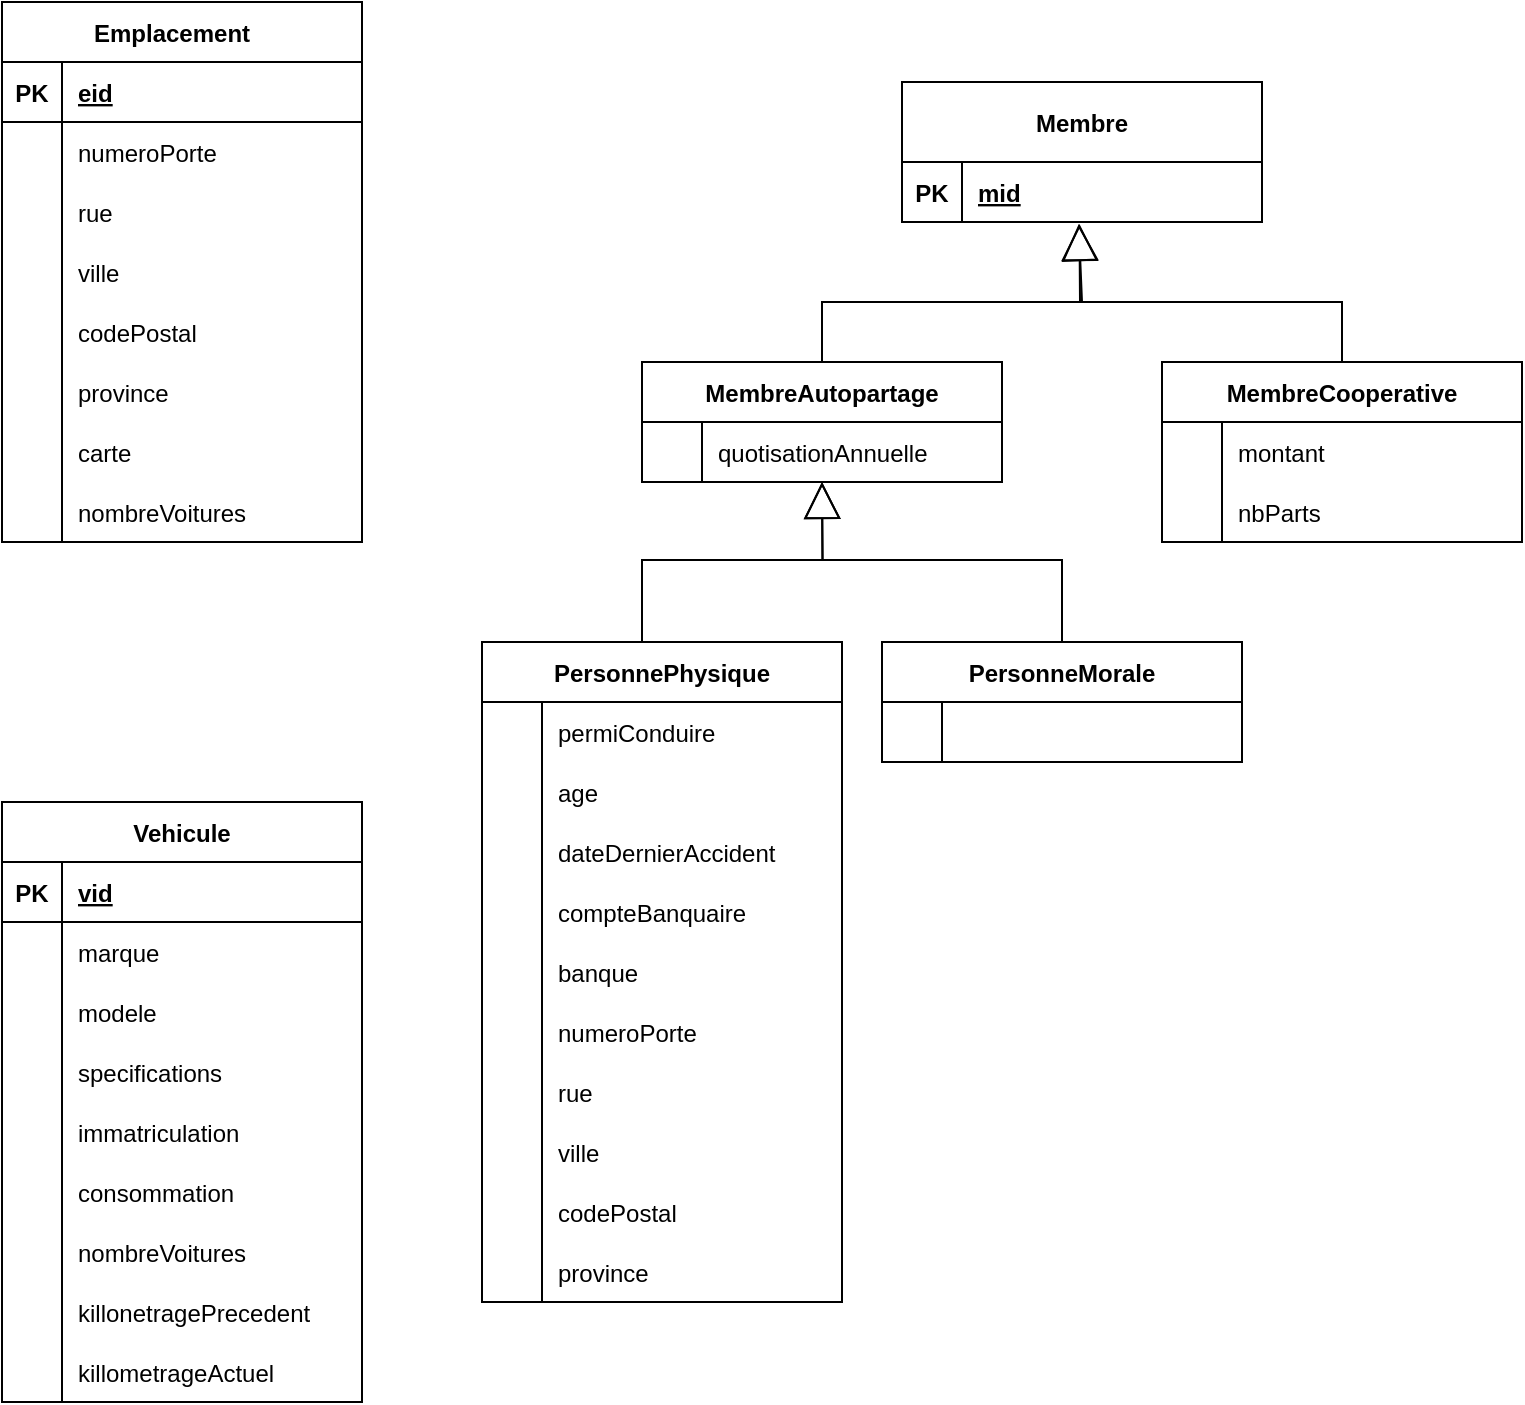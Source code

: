 <mxfile version="20.8.13" type="github">
  <diagram id="R2lEEEUBdFMjLlhIrx00" name="Page-1">
    <mxGraphModel dx="286" dy="482" grid="1" gridSize="10" guides="1" tooltips="1" connect="1" arrows="1" fold="1" page="1" pageScale="1" pageWidth="850" pageHeight="1100" math="0" shadow="0" extFonts="Permanent Marker^https://fonts.googleapis.com/css?family=Permanent+Marker">
      <root>
        <mxCell id="0" />
        <mxCell id="1" parent="0" />
        <mxCell id="XuZyYmbxs9Y1adyLjpiC-1" value="Emplacement   " style="shape=table;startSize=30;container=1;collapsible=1;childLayout=tableLayout;fixedRows=1;rowLines=0;fontStyle=1;align=center;resizeLast=1;" parent="1" vertex="1">
          <mxGeometry x="40" y="40" width="180" height="270" as="geometry" />
        </mxCell>
        <mxCell id="XuZyYmbxs9Y1adyLjpiC-2" value="" style="shape=tableRow;horizontal=0;startSize=0;swimlaneHead=0;swimlaneBody=0;fillColor=none;collapsible=0;dropTarget=0;points=[[0,0.5],[1,0.5]];portConstraint=eastwest;top=0;left=0;right=0;bottom=1;" parent="XuZyYmbxs9Y1adyLjpiC-1" vertex="1">
          <mxGeometry y="30" width="180" height="30" as="geometry" />
        </mxCell>
        <mxCell id="XuZyYmbxs9Y1adyLjpiC-3" value="PK" style="shape=partialRectangle;connectable=0;fillColor=none;top=0;left=0;bottom=0;right=0;fontStyle=1;overflow=hidden;" parent="XuZyYmbxs9Y1adyLjpiC-2" vertex="1">
          <mxGeometry width="30" height="30" as="geometry">
            <mxRectangle width="30" height="30" as="alternateBounds" />
          </mxGeometry>
        </mxCell>
        <mxCell id="XuZyYmbxs9Y1adyLjpiC-4" value="eid" style="shape=partialRectangle;connectable=0;fillColor=none;top=0;left=0;bottom=0;right=0;align=left;spacingLeft=6;fontStyle=5;overflow=hidden;" parent="XuZyYmbxs9Y1adyLjpiC-2" vertex="1">
          <mxGeometry x="30" width="150" height="30" as="geometry">
            <mxRectangle width="150" height="30" as="alternateBounds" />
          </mxGeometry>
        </mxCell>
        <mxCell id="XuZyYmbxs9Y1adyLjpiC-5" value="" style="shape=tableRow;horizontal=0;startSize=0;swimlaneHead=0;swimlaneBody=0;fillColor=none;collapsible=0;dropTarget=0;points=[[0,0.5],[1,0.5]];portConstraint=eastwest;top=0;left=0;right=0;bottom=0;" parent="XuZyYmbxs9Y1adyLjpiC-1" vertex="1">
          <mxGeometry y="60" width="180" height="30" as="geometry" />
        </mxCell>
        <mxCell id="XuZyYmbxs9Y1adyLjpiC-6" value="" style="shape=partialRectangle;connectable=0;fillColor=none;top=0;left=0;bottom=0;right=0;editable=1;overflow=hidden;" parent="XuZyYmbxs9Y1adyLjpiC-5" vertex="1">
          <mxGeometry width="30" height="30" as="geometry">
            <mxRectangle width="30" height="30" as="alternateBounds" />
          </mxGeometry>
        </mxCell>
        <mxCell id="XuZyYmbxs9Y1adyLjpiC-7" value="numeroPorte             " style="shape=partialRectangle;connectable=0;fillColor=none;top=0;left=0;bottom=0;right=0;align=left;spacingLeft=6;overflow=hidden;" parent="XuZyYmbxs9Y1adyLjpiC-5" vertex="1">
          <mxGeometry x="30" width="150" height="30" as="geometry">
            <mxRectangle width="150" height="30" as="alternateBounds" />
          </mxGeometry>
        </mxCell>
        <mxCell id="XuZyYmbxs9Y1adyLjpiC-8" value="" style="shape=tableRow;horizontal=0;startSize=0;swimlaneHead=0;swimlaneBody=0;fillColor=none;collapsible=0;dropTarget=0;points=[[0,0.5],[1,0.5]];portConstraint=eastwest;top=0;left=0;right=0;bottom=0;" parent="XuZyYmbxs9Y1adyLjpiC-1" vertex="1">
          <mxGeometry y="90" width="180" height="30" as="geometry" />
        </mxCell>
        <mxCell id="XuZyYmbxs9Y1adyLjpiC-9" value="" style="shape=partialRectangle;connectable=0;fillColor=none;top=0;left=0;bottom=0;right=0;editable=1;overflow=hidden;" parent="XuZyYmbxs9Y1adyLjpiC-8" vertex="1">
          <mxGeometry width="30" height="30" as="geometry">
            <mxRectangle width="30" height="30" as="alternateBounds" />
          </mxGeometry>
        </mxCell>
        <mxCell id="XuZyYmbxs9Y1adyLjpiC-10" value="rue" style="shape=partialRectangle;connectable=0;fillColor=none;top=0;left=0;bottom=0;right=0;align=left;spacingLeft=6;overflow=hidden;" parent="XuZyYmbxs9Y1adyLjpiC-8" vertex="1">
          <mxGeometry x="30" width="150" height="30" as="geometry">
            <mxRectangle width="150" height="30" as="alternateBounds" />
          </mxGeometry>
        </mxCell>
        <mxCell id="q5-dBohdEN14qNQ1fxw7-1" value="" style="shape=tableRow;horizontal=0;startSize=0;swimlaneHead=0;swimlaneBody=0;fillColor=none;collapsible=0;dropTarget=0;points=[[0,0.5],[1,0.5]];portConstraint=eastwest;top=0;left=0;right=0;bottom=0;" parent="XuZyYmbxs9Y1adyLjpiC-1" vertex="1">
          <mxGeometry y="120" width="180" height="30" as="geometry" />
        </mxCell>
        <mxCell id="q5-dBohdEN14qNQ1fxw7-2" value="" style="shape=partialRectangle;connectable=0;fillColor=none;top=0;left=0;bottom=0;right=0;editable=1;overflow=hidden;" parent="q5-dBohdEN14qNQ1fxw7-1" vertex="1">
          <mxGeometry width="30" height="30" as="geometry">
            <mxRectangle width="30" height="30" as="alternateBounds" />
          </mxGeometry>
        </mxCell>
        <mxCell id="q5-dBohdEN14qNQ1fxw7-3" value="ville" style="shape=partialRectangle;connectable=0;fillColor=none;top=0;left=0;bottom=0;right=0;align=left;spacingLeft=6;overflow=hidden;" parent="q5-dBohdEN14qNQ1fxw7-1" vertex="1">
          <mxGeometry x="30" width="150" height="30" as="geometry">
            <mxRectangle width="150" height="30" as="alternateBounds" />
          </mxGeometry>
        </mxCell>
        <mxCell id="XuZyYmbxs9Y1adyLjpiC-11" value="" style="shape=tableRow;horizontal=0;startSize=0;swimlaneHead=0;swimlaneBody=0;fillColor=none;collapsible=0;dropTarget=0;points=[[0,0.5],[1,0.5]];portConstraint=eastwest;top=0;left=0;right=0;bottom=0;" parent="XuZyYmbxs9Y1adyLjpiC-1" vertex="1">
          <mxGeometry y="150" width="180" height="30" as="geometry" />
        </mxCell>
        <mxCell id="XuZyYmbxs9Y1adyLjpiC-12" value="" style="shape=partialRectangle;connectable=0;fillColor=none;top=0;left=0;bottom=0;right=0;editable=1;overflow=hidden;" parent="XuZyYmbxs9Y1adyLjpiC-11" vertex="1">
          <mxGeometry width="30" height="30" as="geometry">
            <mxRectangle width="30" height="30" as="alternateBounds" />
          </mxGeometry>
        </mxCell>
        <mxCell id="XuZyYmbxs9Y1adyLjpiC-13" value="codePostal" style="shape=partialRectangle;connectable=0;fillColor=none;top=0;left=0;bottom=0;right=0;align=left;spacingLeft=6;overflow=hidden;" parent="XuZyYmbxs9Y1adyLjpiC-11" vertex="1">
          <mxGeometry x="30" width="150" height="30" as="geometry">
            <mxRectangle width="150" height="30" as="alternateBounds" />
          </mxGeometry>
        </mxCell>
        <mxCell id="q5-dBohdEN14qNQ1fxw7-4" value="" style="shape=tableRow;horizontal=0;startSize=0;swimlaneHead=0;swimlaneBody=0;fillColor=none;collapsible=0;dropTarget=0;points=[[0,0.5],[1,0.5]];portConstraint=eastwest;top=0;left=0;right=0;bottom=0;" parent="XuZyYmbxs9Y1adyLjpiC-1" vertex="1">
          <mxGeometry y="180" width="180" height="30" as="geometry" />
        </mxCell>
        <mxCell id="q5-dBohdEN14qNQ1fxw7-5" value="" style="shape=partialRectangle;connectable=0;fillColor=none;top=0;left=0;bottom=0;right=0;editable=1;overflow=hidden;" parent="q5-dBohdEN14qNQ1fxw7-4" vertex="1">
          <mxGeometry width="30" height="30" as="geometry">
            <mxRectangle width="30" height="30" as="alternateBounds" />
          </mxGeometry>
        </mxCell>
        <mxCell id="q5-dBohdEN14qNQ1fxw7-6" value="province" style="shape=partialRectangle;connectable=0;fillColor=none;top=0;left=0;bottom=0;right=0;align=left;spacingLeft=6;overflow=hidden;" parent="q5-dBohdEN14qNQ1fxw7-4" vertex="1">
          <mxGeometry x="30" width="150" height="30" as="geometry">
            <mxRectangle width="150" height="30" as="alternateBounds" />
          </mxGeometry>
        </mxCell>
        <mxCell id="q5-dBohdEN14qNQ1fxw7-7" value="" style="shape=tableRow;horizontal=0;startSize=0;swimlaneHead=0;swimlaneBody=0;fillColor=none;collapsible=0;dropTarget=0;points=[[0,0.5],[1,0.5]];portConstraint=eastwest;top=0;left=0;right=0;bottom=0;" parent="XuZyYmbxs9Y1adyLjpiC-1" vertex="1">
          <mxGeometry y="210" width="180" height="30" as="geometry" />
        </mxCell>
        <mxCell id="q5-dBohdEN14qNQ1fxw7-8" value="" style="shape=partialRectangle;connectable=0;fillColor=none;top=0;left=0;bottom=0;right=0;editable=1;overflow=hidden;" parent="q5-dBohdEN14qNQ1fxw7-7" vertex="1">
          <mxGeometry width="30" height="30" as="geometry">
            <mxRectangle width="30" height="30" as="alternateBounds" />
          </mxGeometry>
        </mxCell>
        <mxCell id="q5-dBohdEN14qNQ1fxw7-9" value="carte" style="shape=partialRectangle;connectable=0;fillColor=none;top=0;left=0;bottom=0;right=0;align=left;spacingLeft=6;overflow=hidden;" parent="q5-dBohdEN14qNQ1fxw7-7" vertex="1">
          <mxGeometry x="30" width="150" height="30" as="geometry">
            <mxRectangle width="150" height="30" as="alternateBounds" />
          </mxGeometry>
        </mxCell>
        <mxCell id="q5-dBohdEN14qNQ1fxw7-10" value="" style="shape=tableRow;horizontal=0;startSize=0;swimlaneHead=0;swimlaneBody=0;fillColor=none;collapsible=0;dropTarget=0;points=[[0,0.5],[1,0.5]];portConstraint=eastwest;top=0;left=0;right=0;bottom=0;" parent="XuZyYmbxs9Y1adyLjpiC-1" vertex="1">
          <mxGeometry y="240" width="180" height="30" as="geometry" />
        </mxCell>
        <mxCell id="q5-dBohdEN14qNQ1fxw7-11" value="" style="shape=partialRectangle;connectable=0;fillColor=none;top=0;left=0;bottom=0;right=0;editable=1;overflow=hidden;" parent="q5-dBohdEN14qNQ1fxw7-10" vertex="1">
          <mxGeometry width="30" height="30" as="geometry">
            <mxRectangle width="30" height="30" as="alternateBounds" />
          </mxGeometry>
        </mxCell>
        <mxCell id="q5-dBohdEN14qNQ1fxw7-12" value="nombreVoitures" style="shape=partialRectangle;connectable=0;fillColor=none;top=0;left=0;bottom=0;right=0;align=left;spacingLeft=6;overflow=hidden;" parent="q5-dBohdEN14qNQ1fxw7-10" vertex="1">
          <mxGeometry x="30" width="150" height="30" as="geometry">
            <mxRectangle width="150" height="30" as="alternateBounds" />
          </mxGeometry>
        </mxCell>
        <mxCell id="q5-dBohdEN14qNQ1fxw7-13" value="Vehicule" style="shape=table;startSize=30;container=1;collapsible=1;childLayout=tableLayout;fixedRows=1;rowLines=0;fontStyle=1;align=center;resizeLast=1;" parent="1" vertex="1">
          <mxGeometry x="40" y="440" width="180" height="300" as="geometry" />
        </mxCell>
        <mxCell id="q5-dBohdEN14qNQ1fxw7-14" value="" style="shape=tableRow;horizontal=0;startSize=0;swimlaneHead=0;swimlaneBody=0;fillColor=none;collapsible=0;dropTarget=0;points=[[0,0.5],[1,0.5]];portConstraint=eastwest;top=0;left=0;right=0;bottom=1;" parent="q5-dBohdEN14qNQ1fxw7-13" vertex="1">
          <mxGeometry y="30" width="180" height="30" as="geometry" />
        </mxCell>
        <mxCell id="q5-dBohdEN14qNQ1fxw7-15" value="PK" style="shape=partialRectangle;connectable=0;fillColor=none;top=0;left=0;bottom=0;right=0;fontStyle=1;overflow=hidden;" parent="q5-dBohdEN14qNQ1fxw7-14" vertex="1">
          <mxGeometry width="30" height="30" as="geometry">
            <mxRectangle width="30" height="30" as="alternateBounds" />
          </mxGeometry>
        </mxCell>
        <mxCell id="q5-dBohdEN14qNQ1fxw7-16" value="vid" style="shape=partialRectangle;connectable=0;fillColor=none;top=0;left=0;bottom=0;right=0;align=left;spacingLeft=6;fontStyle=5;overflow=hidden;" parent="q5-dBohdEN14qNQ1fxw7-14" vertex="1">
          <mxGeometry x="30" width="150" height="30" as="geometry">
            <mxRectangle width="150" height="30" as="alternateBounds" />
          </mxGeometry>
        </mxCell>
        <mxCell id="q5-dBohdEN14qNQ1fxw7-17" value="" style="shape=tableRow;horizontal=0;startSize=0;swimlaneHead=0;swimlaneBody=0;fillColor=none;collapsible=0;dropTarget=0;points=[[0,0.5],[1,0.5]];portConstraint=eastwest;top=0;left=0;right=0;bottom=0;" parent="q5-dBohdEN14qNQ1fxw7-13" vertex="1">
          <mxGeometry y="60" width="180" height="30" as="geometry" />
        </mxCell>
        <mxCell id="q5-dBohdEN14qNQ1fxw7-18" value="" style="shape=partialRectangle;connectable=0;fillColor=none;top=0;left=0;bottom=0;right=0;editable=1;overflow=hidden;" parent="q5-dBohdEN14qNQ1fxw7-17" vertex="1">
          <mxGeometry width="30" height="30" as="geometry">
            <mxRectangle width="30" height="30" as="alternateBounds" />
          </mxGeometry>
        </mxCell>
        <mxCell id="q5-dBohdEN14qNQ1fxw7-19" value="marque" style="shape=partialRectangle;connectable=0;fillColor=none;top=0;left=0;bottom=0;right=0;align=left;spacingLeft=6;overflow=hidden;" parent="q5-dBohdEN14qNQ1fxw7-17" vertex="1">
          <mxGeometry x="30" width="150" height="30" as="geometry">
            <mxRectangle width="150" height="30" as="alternateBounds" />
          </mxGeometry>
        </mxCell>
        <mxCell id="q5-dBohdEN14qNQ1fxw7-20" value="" style="shape=tableRow;horizontal=0;startSize=0;swimlaneHead=0;swimlaneBody=0;fillColor=none;collapsible=0;dropTarget=0;points=[[0,0.5],[1,0.5]];portConstraint=eastwest;top=0;left=0;right=0;bottom=0;" parent="q5-dBohdEN14qNQ1fxw7-13" vertex="1">
          <mxGeometry y="90" width="180" height="30" as="geometry" />
        </mxCell>
        <mxCell id="q5-dBohdEN14qNQ1fxw7-21" value="" style="shape=partialRectangle;connectable=0;fillColor=none;top=0;left=0;bottom=0;right=0;editable=1;overflow=hidden;" parent="q5-dBohdEN14qNQ1fxw7-20" vertex="1">
          <mxGeometry width="30" height="30" as="geometry">
            <mxRectangle width="30" height="30" as="alternateBounds" />
          </mxGeometry>
        </mxCell>
        <mxCell id="q5-dBohdEN14qNQ1fxw7-22" value="modele" style="shape=partialRectangle;connectable=0;fillColor=none;top=0;left=0;bottom=0;right=0;align=left;spacingLeft=6;overflow=hidden;" parent="q5-dBohdEN14qNQ1fxw7-20" vertex="1">
          <mxGeometry x="30" width="150" height="30" as="geometry">
            <mxRectangle width="150" height="30" as="alternateBounds" />
          </mxGeometry>
        </mxCell>
        <mxCell id="q5-dBohdEN14qNQ1fxw7-23" value="" style="shape=tableRow;horizontal=0;startSize=0;swimlaneHead=0;swimlaneBody=0;fillColor=none;collapsible=0;dropTarget=0;points=[[0,0.5],[1,0.5]];portConstraint=eastwest;top=0;left=0;right=0;bottom=0;" parent="q5-dBohdEN14qNQ1fxw7-13" vertex="1">
          <mxGeometry y="120" width="180" height="30" as="geometry" />
        </mxCell>
        <mxCell id="q5-dBohdEN14qNQ1fxw7-24" value="" style="shape=partialRectangle;connectable=0;fillColor=none;top=0;left=0;bottom=0;right=0;editable=1;overflow=hidden;" parent="q5-dBohdEN14qNQ1fxw7-23" vertex="1">
          <mxGeometry width="30" height="30" as="geometry">
            <mxRectangle width="30" height="30" as="alternateBounds" />
          </mxGeometry>
        </mxCell>
        <mxCell id="q5-dBohdEN14qNQ1fxw7-25" value="specifications" style="shape=partialRectangle;connectable=0;fillColor=none;top=0;left=0;bottom=0;right=0;align=left;spacingLeft=6;overflow=hidden;" parent="q5-dBohdEN14qNQ1fxw7-23" vertex="1">
          <mxGeometry x="30" width="150" height="30" as="geometry">
            <mxRectangle width="150" height="30" as="alternateBounds" />
          </mxGeometry>
        </mxCell>
        <mxCell id="q5-dBohdEN14qNQ1fxw7-29" value="" style="shape=tableRow;horizontal=0;startSize=0;swimlaneHead=0;swimlaneBody=0;fillColor=none;collapsible=0;dropTarget=0;points=[[0,0.5],[1,0.5]];portConstraint=eastwest;top=0;left=0;right=0;bottom=0;" parent="q5-dBohdEN14qNQ1fxw7-13" vertex="1">
          <mxGeometry y="150" width="180" height="30" as="geometry" />
        </mxCell>
        <mxCell id="q5-dBohdEN14qNQ1fxw7-30" value="" style="shape=partialRectangle;connectable=0;fillColor=none;top=0;left=0;bottom=0;right=0;editable=1;overflow=hidden;" parent="q5-dBohdEN14qNQ1fxw7-29" vertex="1">
          <mxGeometry width="30" height="30" as="geometry">
            <mxRectangle width="30" height="30" as="alternateBounds" />
          </mxGeometry>
        </mxCell>
        <mxCell id="q5-dBohdEN14qNQ1fxw7-31" value="immatriculation" style="shape=partialRectangle;connectable=0;fillColor=none;top=0;left=0;bottom=0;right=0;align=left;spacingLeft=6;overflow=hidden;" parent="q5-dBohdEN14qNQ1fxw7-29" vertex="1">
          <mxGeometry x="30" width="150" height="30" as="geometry">
            <mxRectangle width="150" height="30" as="alternateBounds" />
          </mxGeometry>
        </mxCell>
        <mxCell id="q5-dBohdEN14qNQ1fxw7-32" value="" style="shape=tableRow;horizontal=0;startSize=0;swimlaneHead=0;swimlaneBody=0;fillColor=none;collapsible=0;dropTarget=0;points=[[0,0.5],[1,0.5]];portConstraint=eastwest;top=0;left=0;right=0;bottom=0;" parent="q5-dBohdEN14qNQ1fxw7-13" vertex="1">
          <mxGeometry y="180" width="180" height="30" as="geometry" />
        </mxCell>
        <mxCell id="q5-dBohdEN14qNQ1fxw7-33" value="" style="shape=partialRectangle;connectable=0;fillColor=none;top=0;left=0;bottom=0;right=0;editable=1;overflow=hidden;" parent="q5-dBohdEN14qNQ1fxw7-32" vertex="1">
          <mxGeometry width="30" height="30" as="geometry">
            <mxRectangle width="30" height="30" as="alternateBounds" />
          </mxGeometry>
        </mxCell>
        <mxCell id="q5-dBohdEN14qNQ1fxw7-34" value="consommation" style="shape=partialRectangle;connectable=0;fillColor=none;top=0;left=0;bottom=0;right=0;align=left;spacingLeft=6;overflow=hidden;" parent="q5-dBohdEN14qNQ1fxw7-32" vertex="1">
          <mxGeometry x="30" width="150" height="30" as="geometry">
            <mxRectangle width="150" height="30" as="alternateBounds" />
          </mxGeometry>
        </mxCell>
        <mxCell id="q5-dBohdEN14qNQ1fxw7-35" value="" style="shape=tableRow;horizontal=0;startSize=0;swimlaneHead=0;swimlaneBody=0;fillColor=none;collapsible=0;dropTarget=0;points=[[0,0.5],[1,0.5]];portConstraint=eastwest;top=0;left=0;right=0;bottom=0;" parent="q5-dBohdEN14qNQ1fxw7-13" vertex="1">
          <mxGeometry y="210" width="180" height="30" as="geometry" />
        </mxCell>
        <mxCell id="q5-dBohdEN14qNQ1fxw7-36" value="" style="shape=partialRectangle;connectable=0;fillColor=none;top=0;left=0;bottom=0;right=0;editable=1;overflow=hidden;" parent="q5-dBohdEN14qNQ1fxw7-35" vertex="1">
          <mxGeometry width="30" height="30" as="geometry">
            <mxRectangle width="30" height="30" as="alternateBounds" />
          </mxGeometry>
        </mxCell>
        <mxCell id="q5-dBohdEN14qNQ1fxw7-37" value="nombreVoitures" style="shape=partialRectangle;connectable=0;fillColor=none;top=0;left=0;bottom=0;right=0;align=left;spacingLeft=6;overflow=hidden;" parent="q5-dBohdEN14qNQ1fxw7-35" vertex="1">
          <mxGeometry x="30" width="150" height="30" as="geometry">
            <mxRectangle width="150" height="30" as="alternateBounds" />
          </mxGeometry>
        </mxCell>
        <mxCell id="q5-dBohdEN14qNQ1fxw7-38" value="" style="shape=tableRow;horizontal=0;startSize=0;swimlaneHead=0;swimlaneBody=0;fillColor=none;collapsible=0;dropTarget=0;points=[[0,0.5],[1,0.5]];portConstraint=eastwest;top=0;left=0;right=0;bottom=0;" parent="q5-dBohdEN14qNQ1fxw7-13" vertex="1">
          <mxGeometry y="240" width="180" height="30" as="geometry" />
        </mxCell>
        <mxCell id="q5-dBohdEN14qNQ1fxw7-39" value="" style="shape=partialRectangle;connectable=0;fillColor=none;top=0;left=0;bottom=0;right=0;editable=1;overflow=hidden;" parent="q5-dBohdEN14qNQ1fxw7-38" vertex="1">
          <mxGeometry width="30" height="30" as="geometry">
            <mxRectangle width="30" height="30" as="alternateBounds" />
          </mxGeometry>
        </mxCell>
        <mxCell id="q5-dBohdEN14qNQ1fxw7-40" value="killonetragePrecedent" style="shape=partialRectangle;connectable=0;fillColor=none;top=0;left=0;bottom=0;right=0;align=left;spacingLeft=6;overflow=hidden;" parent="q5-dBohdEN14qNQ1fxw7-38" vertex="1">
          <mxGeometry x="30" width="150" height="30" as="geometry">
            <mxRectangle width="150" height="30" as="alternateBounds" />
          </mxGeometry>
        </mxCell>
        <mxCell id="q5-dBohdEN14qNQ1fxw7-41" value="" style="shape=tableRow;horizontal=0;startSize=0;swimlaneHead=0;swimlaneBody=0;fillColor=none;collapsible=0;dropTarget=0;points=[[0,0.5],[1,0.5]];portConstraint=eastwest;top=0;left=0;right=0;bottom=0;" parent="q5-dBohdEN14qNQ1fxw7-13" vertex="1">
          <mxGeometry y="270" width="180" height="30" as="geometry" />
        </mxCell>
        <mxCell id="q5-dBohdEN14qNQ1fxw7-42" value="" style="shape=partialRectangle;connectable=0;fillColor=none;top=0;left=0;bottom=0;right=0;editable=1;overflow=hidden;" parent="q5-dBohdEN14qNQ1fxw7-41" vertex="1">
          <mxGeometry width="30" height="30" as="geometry">
            <mxRectangle width="30" height="30" as="alternateBounds" />
          </mxGeometry>
        </mxCell>
        <mxCell id="q5-dBohdEN14qNQ1fxw7-43" value="killometrageActuel" style="shape=partialRectangle;connectable=0;fillColor=none;top=0;left=0;bottom=0;right=0;align=left;spacingLeft=6;overflow=hidden;" parent="q5-dBohdEN14qNQ1fxw7-41" vertex="1">
          <mxGeometry x="30" width="150" height="30" as="geometry">
            <mxRectangle width="150" height="30" as="alternateBounds" />
          </mxGeometry>
        </mxCell>
        <mxCell id="q5-dBohdEN14qNQ1fxw7-44" value="Membre" style="shape=table;startSize=40;container=1;collapsible=1;childLayout=tableLayout;fixedRows=1;rowLines=0;fontStyle=1;align=center;resizeLast=1;" parent="1" vertex="1">
          <mxGeometry x="490" y="80" width="180" height="70" as="geometry" />
        </mxCell>
        <mxCell id="q5-dBohdEN14qNQ1fxw7-45" value="" style="shape=tableRow;horizontal=0;startSize=0;swimlaneHead=0;swimlaneBody=0;fillColor=none;collapsible=0;dropTarget=0;points=[[0,0.5],[1,0.5]];portConstraint=eastwest;top=0;left=0;right=0;bottom=1;" parent="q5-dBohdEN14qNQ1fxw7-44" vertex="1">
          <mxGeometry y="40" width="180" height="30" as="geometry" />
        </mxCell>
        <mxCell id="q5-dBohdEN14qNQ1fxw7-46" value="PK" style="shape=partialRectangle;connectable=0;fillColor=none;top=0;left=0;bottom=0;right=0;fontStyle=1;overflow=hidden;" parent="q5-dBohdEN14qNQ1fxw7-45" vertex="1">
          <mxGeometry width="30" height="30" as="geometry">
            <mxRectangle width="30" height="30" as="alternateBounds" />
          </mxGeometry>
        </mxCell>
        <mxCell id="q5-dBohdEN14qNQ1fxw7-47" value="mid" style="shape=partialRectangle;connectable=0;fillColor=none;top=0;left=0;bottom=0;right=0;align=left;spacingLeft=6;fontStyle=5;overflow=hidden;" parent="q5-dBohdEN14qNQ1fxw7-45" vertex="1">
          <mxGeometry x="30" width="150" height="30" as="geometry">
            <mxRectangle width="150" height="30" as="alternateBounds" />
          </mxGeometry>
        </mxCell>
        <mxCell id="q5-dBohdEN14qNQ1fxw7-69" value="PersonnePhysique" style="shape=table;startSize=30;container=1;collapsible=1;childLayout=tableLayout;fixedRows=1;rowLines=0;fontStyle=1;align=center;resizeLast=1;" parent="1" vertex="1">
          <mxGeometry x="280" y="360" width="180" height="330" as="geometry" />
        </mxCell>
        <mxCell id="q5-dBohdEN14qNQ1fxw7-73" value="" style="shape=tableRow;horizontal=0;startSize=0;swimlaneHead=0;swimlaneBody=0;fillColor=none;collapsible=0;dropTarget=0;points=[[0,0.5],[1,0.5]];portConstraint=eastwest;top=0;left=0;right=0;bottom=0;" parent="q5-dBohdEN14qNQ1fxw7-69" vertex="1">
          <mxGeometry y="30" width="180" height="30" as="geometry" />
        </mxCell>
        <mxCell id="q5-dBohdEN14qNQ1fxw7-74" value="" style="shape=partialRectangle;connectable=0;fillColor=none;top=0;left=0;bottom=0;right=0;editable=1;overflow=hidden;" parent="q5-dBohdEN14qNQ1fxw7-73" vertex="1">
          <mxGeometry width="30" height="30" as="geometry">
            <mxRectangle width="30" height="30" as="alternateBounds" />
          </mxGeometry>
        </mxCell>
        <mxCell id="q5-dBohdEN14qNQ1fxw7-75" value="permiConduire" style="shape=partialRectangle;connectable=0;fillColor=none;top=0;left=0;bottom=0;right=0;align=left;spacingLeft=6;overflow=hidden;" parent="q5-dBohdEN14qNQ1fxw7-73" vertex="1">
          <mxGeometry x="30" width="150" height="30" as="geometry">
            <mxRectangle width="150" height="30" as="alternateBounds" />
          </mxGeometry>
        </mxCell>
        <mxCell id="q5-dBohdEN14qNQ1fxw7-76" value="" style="shape=tableRow;horizontal=0;startSize=0;swimlaneHead=0;swimlaneBody=0;fillColor=none;collapsible=0;dropTarget=0;points=[[0,0.5],[1,0.5]];portConstraint=eastwest;top=0;left=0;right=0;bottom=0;" parent="q5-dBohdEN14qNQ1fxw7-69" vertex="1">
          <mxGeometry y="60" width="180" height="30" as="geometry" />
        </mxCell>
        <mxCell id="q5-dBohdEN14qNQ1fxw7-77" value="" style="shape=partialRectangle;connectable=0;fillColor=none;top=0;left=0;bottom=0;right=0;editable=1;overflow=hidden;" parent="q5-dBohdEN14qNQ1fxw7-76" vertex="1">
          <mxGeometry width="30" height="30" as="geometry">
            <mxRectangle width="30" height="30" as="alternateBounds" />
          </mxGeometry>
        </mxCell>
        <mxCell id="q5-dBohdEN14qNQ1fxw7-78" value="age" style="shape=partialRectangle;connectable=0;fillColor=none;top=0;left=0;bottom=0;right=0;align=left;spacingLeft=6;overflow=hidden;" parent="q5-dBohdEN14qNQ1fxw7-76" vertex="1">
          <mxGeometry x="30" width="150" height="30" as="geometry">
            <mxRectangle width="150" height="30" as="alternateBounds" />
          </mxGeometry>
        </mxCell>
        <mxCell id="q5-dBohdEN14qNQ1fxw7-79" value="" style="shape=tableRow;horizontal=0;startSize=0;swimlaneHead=0;swimlaneBody=0;fillColor=none;collapsible=0;dropTarget=0;points=[[0,0.5],[1,0.5]];portConstraint=eastwest;top=0;left=0;right=0;bottom=0;" parent="q5-dBohdEN14qNQ1fxw7-69" vertex="1">
          <mxGeometry y="90" width="180" height="30" as="geometry" />
        </mxCell>
        <mxCell id="q5-dBohdEN14qNQ1fxw7-80" value="" style="shape=partialRectangle;connectable=0;fillColor=none;top=0;left=0;bottom=0;right=0;editable=1;overflow=hidden;" parent="q5-dBohdEN14qNQ1fxw7-79" vertex="1">
          <mxGeometry width="30" height="30" as="geometry">
            <mxRectangle width="30" height="30" as="alternateBounds" />
          </mxGeometry>
        </mxCell>
        <mxCell id="q5-dBohdEN14qNQ1fxw7-81" value="dateDernierAccident" style="shape=partialRectangle;connectable=0;fillColor=none;top=0;left=0;bottom=0;right=0;align=left;spacingLeft=6;overflow=hidden;" parent="q5-dBohdEN14qNQ1fxw7-79" vertex="1">
          <mxGeometry x="30" width="150" height="30" as="geometry">
            <mxRectangle width="150" height="30" as="alternateBounds" />
          </mxGeometry>
        </mxCell>
        <mxCell id="q5-dBohdEN14qNQ1fxw7-82" value="" style="shape=tableRow;horizontal=0;startSize=0;swimlaneHead=0;swimlaneBody=0;fillColor=none;collapsible=0;dropTarget=0;points=[[0,0.5],[1,0.5]];portConstraint=eastwest;top=0;left=0;right=0;bottom=0;" parent="q5-dBohdEN14qNQ1fxw7-69" vertex="1">
          <mxGeometry y="120" width="180" height="30" as="geometry" />
        </mxCell>
        <mxCell id="q5-dBohdEN14qNQ1fxw7-83" value="" style="shape=partialRectangle;connectable=0;fillColor=none;top=0;left=0;bottom=0;right=0;editable=1;overflow=hidden;" parent="q5-dBohdEN14qNQ1fxw7-82" vertex="1">
          <mxGeometry width="30" height="30" as="geometry">
            <mxRectangle width="30" height="30" as="alternateBounds" />
          </mxGeometry>
        </mxCell>
        <mxCell id="q5-dBohdEN14qNQ1fxw7-84" value="compteBanquaire" style="shape=partialRectangle;connectable=0;fillColor=none;top=0;left=0;bottom=0;right=0;align=left;spacingLeft=6;overflow=hidden;" parent="q5-dBohdEN14qNQ1fxw7-82" vertex="1">
          <mxGeometry x="30" width="150" height="30" as="geometry">
            <mxRectangle width="150" height="30" as="alternateBounds" />
          </mxGeometry>
        </mxCell>
        <mxCell id="q5-dBohdEN14qNQ1fxw7-85" value="" style="shape=tableRow;horizontal=0;startSize=0;swimlaneHead=0;swimlaneBody=0;fillColor=none;collapsible=0;dropTarget=0;points=[[0,0.5],[1,0.5]];portConstraint=eastwest;top=0;left=0;right=0;bottom=0;" parent="q5-dBohdEN14qNQ1fxw7-69" vertex="1">
          <mxGeometry y="150" width="180" height="30" as="geometry" />
        </mxCell>
        <mxCell id="q5-dBohdEN14qNQ1fxw7-86" value="" style="shape=partialRectangle;connectable=0;fillColor=none;top=0;left=0;bottom=0;right=0;editable=1;overflow=hidden;" parent="q5-dBohdEN14qNQ1fxw7-85" vertex="1">
          <mxGeometry width="30" height="30" as="geometry">
            <mxRectangle width="30" height="30" as="alternateBounds" />
          </mxGeometry>
        </mxCell>
        <mxCell id="q5-dBohdEN14qNQ1fxw7-87" value="banque" style="shape=partialRectangle;connectable=0;fillColor=none;top=0;left=0;bottom=0;right=0;align=left;spacingLeft=6;overflow=hidden;" parent="q5-dBohdEN14qNQ1fxw7-85" vertex="1">
          <mxGeometry x="30" width="150" height="30" as="geometry">
            <mxRectangle width="150" height="30" as="alternateBounds" />
          </mxGeometry>
        </mxCell>
        <mxCell id="q5-dBohdEN14qNQ1fxw7-88" value="" style="shape=tableRow;horizontal=0;startSize=0;swimlaneHead=0;swimlaneBody=0;fillColor=none;collapsible=0;dropTarget=0;points=[[0,0.5],[1,0.5]];portConstraint=eastwest;top=0;left=0;right=0;bottom=0;" parent="q5-dBohdEN14qNQ1fxw7-69" vertex="1">
          <mxGeometry y="180" width="180" height="30" as="geometry" />
        </mxCell>
        <mxCell id="q5-dBohdEN14qNQ1fxw7-89" value="" style="shape=partialRectangle;connectable=0;fillColor=none;top=0;left=0;bottom=0;right=0;editable=1;overflow=hidden;" parent="q5-dBohdEN14qNQ1fxw7-88" vertex="1">
          <mxGeometry width="30" height="30" as="geometry">
            <mxRectangle width="30" height="30" as="alternateBounds" />
          </mxGeometry>
        </mxCell>
        <mxCell id="q5-dBohdEN14qNQ1fxw7-90" value="numeroPorte" style="shape=partialRectangle;connectable=0;fillColor=none;top=0;left=0;bottom=0;right=0;align=left;spacingLeft=6;overflow=hidden;" parent="q5-dBohdEN14qNQ1fxw7-88" vertex="1">
          <mxGeometry x="30" width="150" height="30" as="geometry">
            <mxRectangle width="150" height="30" as="alternateBounds" />
          </mxGeometry>
        </mxCell>
        <mxCell id="q5-dBohdEN14qNQ1fxw7-94" value="" style="shape=tableRow;horizontal=0;startSize=0;swimlaneHead=0;swimlaneBody=0;fillColor=none;collapsible=0;dropTarget=0;points=[[0,0.5],[1,0.5]];portConstraint=eastwest;top=0;left=0;right=0;bottom=0;" parent="q5-dBohdEN14qNQ1fxw7-69" vertex="1">
          <mxGeometry y="210" width="180" height="30" as="geometry" />
        </mxCell>
        <mxCell id="q5-dBohdEN14qNQ1fxw7-95" value="" style="shape=partialRectangle;connectable=0;fillColor=none;top=0;left=0;bottom=0;right=0;editable=1;overflow=hidden;" parent="q5-dBohdEN14qNQ1fxw7-94" vertex="1">
          <mxGeometry width="30" height="30" as="geometry">
            <mxRectangle width="30" height="30" as="alternateBounds" />
          </mxGeometry>
        </mxCell>
        <mxCell id="q5-dBohdEN14qNQ1fxw7-96" value="rue" style="shape=partialRectangle;connectable=0;fillColor=none;top=0;left=0;bottom=0;right=0;align=left;spacingLeft=6;overflow=hidden;" parent="q5-dBohdEN14qNQ1fxw7-94" vertex="1">
          <mxGeometry x="30" width="150" height="30" as="geometry">
            <mxRectangle width="150" height="30" as="alternateBounds" />
          </mxGeometry>
        </mxCell>
        <mxCell id="q5-dBohdEN14qNQ1fxw7-91" value="" style="shape=tableRow;horizontal=0;startSize=0;swimlaneHead=0;swimlaneBody=0;fillColor=none;collapsible=0;dropTarget=0;points=[[0,0.5],[1,0.5]];portConstraint=eastwest;top=0;left=0;right=0;bottom=0;" parent="q5-dBohdEN14qNQ1fxw7-69" vertex="1">
          <mxGeometry y="240" width="180" height="30" as="geometry" />
        </mxCell>
        <mxCell id="q5-dBohdEN14qNQ1fxw7-92" value="" style="shape=partialRectangle;connectable=0;fillColor=none;top=0;left=0;bottom=0;right=0;editable=1;overflow=hidden;" parent="q5-dBohdEN14qNQ1fxw7-91" vertex="1">
          <mxGeometry width="30" height="30" as="geometry">
            <mxRectangle width="30" height="30" as="alternateBounds" />
          </mxGeometry>
        </mxCell>
        <mxCell id="q5-dBohdEN14qNQ1fxw7-93" value="ville" style="shape=partialRectangle;connectable=0;fillColor=none;top=0;left=0;bottom=0;right=0;align=left;spacingLeft=6;overflow=hidden;" parent="q5-dBohdEN14qNQ1fxw7-91" vertex="1">
          <mxGeometry x="30" width="150" height="30" as="geometry">
            <mxRectangle width="150" height="30" as="alternateBounds" />
          </mxGeometry>
        </mxCell>
        <mxCell id="q5-dBohdEN14qNQ1fxw7-97" value="" style="shape=tableRow;horizontal=0;startSize=0;swimlaneHead=0;swimlaneBody=0;fillColor=none;collapsible=0;dropTarget=0;points=[[0,0.5],[1,0.5]];portConstraint=eastwest;top=0;left=0;right=0;bottom=0;" parent="q5-dBohdEN14qNQ1fxw7-69" vertex="1">
          <mxGeometry y="270" width="180" height="30" as="geometry" />
        </mxCell>
        <mxCell id="q5-dBohdEN14qNQ1fxw7-98" value="" style="shape=partialRectangle;connectable=0;fillColor=none;top=0;left=0;bottom=0;right=0;editable=1;overflow=hidden;" parent="q5-dBohdEN14qNQ1fxw7-97" vertex="1">
          <mxGeometry width="30" height="30" as="geometry">
            <mxRectangle width="30" height="30" as="alternateBounds" />
          </mxGeometry>
        </mxCell>
        <mxCell id="q5-dBohdEN14qNQ1fxw7-99" value="codePostal" style="shape=partialRectangle;connectable=0;fillColor=none;top=0;left=0;bottom=0;right=0;align=left;spacingLeft=6;overflow=hidden;" parent="q5-dBohdEN14qNQ1fxw7-97" vertex="1">
          <mxGeometry x="30" width="150" height="30" as="geometry">
            <mxRectangle width="150" height="30" as="alternateBounds" />
          </mxGeometry>
        </mxCell>
        <mxCell id="q5-dBohdEN14qNQ1fxw7-100" value="" style="shape=tableRow;horizontal=0;startSize=0;swimlaneHead=0;swimlaneBody=0;fillColor=none;collapsible=0;dropTarget=0;points=[[0,0.5],[1,0.5]];portConstraint=eastwest;top=0;left=0;right=0;bottom=0;" parent="q5-dBohdEN14qNQ1fxw7-69" vertex="1">
          <mxGeometry y="300" width="180" height="30" as="geometry" />
        </mxCell>
        <mxCell id="q5-dBohdEN14qNQ1fxw7-101" value="" style="shape=partialRectangle;connectable=0;fillColor=none;top=0;left=0;bottom=0;right=0;editable=1;overflow=hidden;" parent="q5-dBohdEN14qNQ1fxw7-100" vertex="1">
          <mxGeometry width="30" height="30" as="geometry">
            <mxRectangle width="30" height="30" as="alternateBounds" />
          </mxGeometry>
        </mxCell>
        <mxCell id="q5-dBohdEN14qNQ1fxw7-102" value="province" style="shape=partialRectangle;connectable=0;fillColor=none;top=0;left=0;bottom=0;right=0;align=left;spacingLeft=6;overflow=hidden;" parent="q5-dBohdEN14qNQ1fxw7-100" vertex="1">
          <mxGeometry x="30" width="150" height="30" as="geometry">
            <mxRectangle width="150" height="30" as="alternateBounds" />
          </mxGeometry>
        </mxCell>
        <mxCell id="q5-dBohdEN14qNQ1fxw7-103" value="PersonneMorale" style="shape=table;startSize=30;container=1;collapsible=1;childLayout=tableLayout;fixedRows=1;rowLines=0;fontStyle=1;align=center;resizeLast=1;" parent="1" vertex="1">
          <mxGeometry x="480" y="360" width="180" height="60" as="geometry" />
        </mxCell>
        <mxCell id="q5-dBohdEN14qNQ1fxw7-125" value="" style="shape=tableRow;horizontal=0;startSize=0;swimlaneHead=0;swimlaneBody=0;fillColor=none;collapsible=0;dropTarget=0;points=[[0,0.5],[1,0.5]];portConstraint=eastwest;top=0;left=0;right=0;bottom=0;" parent="q5-dBohdEN14qNQ1fxw7-103" vertex="1">
          <mxGeometry y="30" width="180" height="30" as="geometry" />
        </mxCell>
        <mxCell id="q5-dBohdEN14qNQ1fxw7-126" value="" style="shape=partialRectangle;connectable=0;fillColor=none;top=0;left=0;bottom=0;right=0;editable=1;overflow=hidden;" parent="q5-dBohdEN14qNQ1fxw7-125" vertex="1">
          <mxGeometry width="30" height="30" as="geometry">
            <mxRectangle width="30" height="30" as="alternateBounds" />
          </mxGeometry>
        </mxCell>
        <mxCell id="q5-dBohdEN14qNQ1fxw7-127" value="" style="shape=partialRectangle;connectable=0;fillColor=none;top=0;left=0;bottom=0;right=0;align=left;spacingLeft=6;overflow=hidden;" parent="q5-dBohdEN14qNQ1fxw7-125" vertex="1">
          <mxGeometry x="30" width="150" height="30" as="geometry">
            <mxRectangle width="150" height="30" as="alternateBounds" />
          </mxGeometry>
        </mxCell>
        <mxCell id="q5-dBohdEN14qNQ1fxw7-128" value="MembreAutopartage" style="shape=table;startSize=30;container=1;collapsible=1;childLayout=tableLayout;fixedRows=1;rowLines=0;fontStyle=1;align=center;resizeLast=1;" parent="1" vertex="1">
          <mxGeometry x="360" y="220" width="180" height="60" as="geometry" />
        </mxCell>
        <mxCell id="q5-dBohdEN14qNQ1fxw7-132" value="" style="shape=tableRow;horizontal=0;startSize=0;swimlaneHead=0;swimlaneBody=0;fillColor=none;collapsible=0;dropTarget=0;points=[[0,0.5],[1,0.5]];portConstraint=eastwest;top=0;left=0;right=0;bottom=0;" parent="q5-dBohdEN14qNQ1fxw7-128" vertex="1">
          <mxGeometry y="30" width="180" height="30" as="geometry" />
        </mxCell>
        <mxCell id="q5-dBohdEN14qNQ1fxw7-133" value="" style="shape=partialRectangle;connectable=0;fillColor=none;top=0;left=0;bottom=0;right=0;editable=1;overflow=hidden;" parent="q5-dBohdEN14qNQ1fxw7-132" vertex="1">
          <mxGeometry width="30" height="30" as="geometry">
            <mxRectangle width="30" height="30" as="alternateBounds" />
          </mxGeometry>
        </mxCell>
        <mxCell id="q5-dBohdEN14qNQ1fxw7-134" value="quotisationAnnuelle" style="shape=partialRectangle;connectable=0;fillColor=none;top=0;left=0;bottom=0;right=0;align=left;spacingLeft=6;overflow=hidden;" parent="q5-dBohdEN14qNQ1fxw7-132" vertex="1">
          <mxGeometry x="30" width="150" height="30" as="geometry">
            <mxRectangle width="150" height="30" as="alternateBounds" />
          </mxGeometry>
        </mxCell>
        <mxCell id="q5-dBohdEN14qNQ1fxw7-153" value="MembreCooperative" style="shape=table;startSize=30;container=1;collapsible=1;childLayout=tableLayout;fixedRows=1;rowLines=0;fontStyle=1;align=center;resizeLast=1;" parent="1" vertex="1">
          <mxGeometry x="620" y="220" width="180" height="90" as="geometry" />
        </mxCell>
        <mxCell id="q5-dBohdEN14qNQ1fxw7-157" value="" style="shape=tableRow;horizontal=0;startSize=0;swimlaneHead=0;swimlaneBody=0;fillColor=none;collapsible=0;dropTarget=0;points=[[0,0.5],[1,0.5]];portConstraint=eastwest;top=0;left=0;right=0;bottom=0;" parent="q5-dBohdEN14qNQ1fxw7-153" vertex="1">
          <mxGeometry y="30" width="180" height="30" as="geometry" />
        </mxCell>
        <mxCell id="q5-dBohdEN14qNQ1fxw7-158" value="" style="shape=partialRectangle;connectable=0;fillColor=none;top=0;left=0;bottom=0;right=0;editable=1;overflow=hidden;" parent="q5-dBohdEN14qNQ1fxw7-157" vertex="1">
          <mxGeometry width="30" height="30" as="geometry">
            <mxRectangle width="30" height="30" as="alternateBounds" />
          </mxGeometry>
        </mxCell>
        <mxCell id="q5-dBohdEN14qNQ1fxw7-159" value="montant" style="shape=partialRectangle;connectable=0;fillColor=none;top=0;left=0;bottom=0;right=0;align=left;spacingLeft=6;overflow=hidden;" parent="q5-dBohdEN14qNQ1fxw7-157" vertex="1">
          <mxGeometry x="30" width="150" height="30" as="geometry">
            <mxRectangle width="150" height="30" as="alternateBounds" />
          </mxGeometry>
        </mxCell>
        <mxCell id="q5-dBohdEN14qNQ1fxw7-160" value="" style="shape=tableRow;horizontal=0;startSize=0;swimlaneHead=0;swimlaneBody=0;fillColor=none;collapsible=0;dropTarget=0;points=[[0,0.5],[1,0.5]];portConstraint=eastwest;top=0;left=0;right=0;bottom=0;" parent="q5-dBohdEN14qNQ1fxw7-153" vertex="1">
          <mxGeometry y="60" width="180" height="30" as="geometry" />
        </mxCell>
        <mxCell id="q5-dBohdEN14qNQ1fxw7-161" value="" style="shape=partialRectangle;connectable=0;fillColor=none;top=0;left=0;bottom=0;right=0;editable=1;overflow=hidden;" parent="q5-dBohdEN14qNQ1fxw7-160" vertex="1">
          <mxGeometry width="30" height="30" as="geometry">
            <mxRectangle width="30" height="30" as="alternateBounds" />
          </mxGeometry>
        </mxCell>
        <mxCell id="q5-dBohdEN14qNQ1fxw7-162" value="nbParts" style="shape=partialRectangle;connectable=0;fillColor=none;top=0;left=0;bottom=0;right=0;align=left;spacingLeft=6;overflow=hidden;" parent="q5-dBohdEN14qNQ1fxw7-160" vertex="1">
          <mxGeometry x="30" width="150" height="30" as="geometry">
            <mxRectangle width="150" height="30" as="alternateBounds" />
          </mxGeometry>
        </mxCell>
        <mxCell id="q5-dBohdEN14qNQ1fxw7-204" value="" style="endArrow=block;endSize=16;endFill=0;html=1;rounded=0;exitX=0.5;exitY=0;exitDx=0;exitDy=0;entryX=0.493;entryY=1.033;entryDx=0;entryDy=0;entryPerimeter=0;" parent="1" source="q5-dBohdEN14qNQ1fxw7-153" target="q5-dBohdEN14qNQ1fxw7-45" edge="1">
          <mxGeometry width="160" relative="1" as="geometry">
            <mxPoint x="550" y="330" as="sourcePoint" />
            <mxPoint x="590" y="160" as="targetPoint" />
            <Array as="points">
              <mxPoint x="710" y="190" />
              <mxPoint x="579" y="190" />
            </Array>
          </mxGeometry>
        </mxCell>
        <mxCell id="q5-dBohdEN14qNQ1fxw7-205" value="" style="endArrow=block;endSize=16;endFill=0;html=1;rounded=0;exitX=0.5;exitY=0;exitDx=0;exitDy=0;entryX=0.491;entryY=1.033;entryDx=0;entryDy=0;entryPerimeter=0;" parent="1" source="q5-dBohdEN14qNQ1fxw7-128" target="q5-dBohdEN14qNQ1fxw7-45" edge="1">
          <mxGeometry width="160" relative="1" as="geometry">
            <mxPoint x="606.26" y="230" as="sourcePoint" />
            <mxPoint x="580" y="150" as="targetPoint" />
            <Array as="points">
              <mxPoint x="450" y="190" />
              <mxPoint x="580" y="190" />
            </Array>
          </mxGeometry>
        </mxCell>
        <mxCell id="q5-dBohdEN14qNQ1fxw7-206" value="" style="endArrow=block;endSize=16;endFill=0;html=1;rounded=0;entryX=0.493;entryY=1.033;entryDx=0;entryDy=0;entryPerimeter=0;" parent="1" edge="1">
          <mxGeometry width="160" relative="1" as="geometry">
            <mxPoint x="360" y="360" as="sourcePoint" />
            <mxPoint x="450" y="280" as="targetPoint" />
            <Array as="points">
              <mxPoint x="360" y="319" />
              <mxPoint x="450.26" y="319.01" />
            </Array>
          </mxGeometry>
        </mxCell>
        <mxCell id="q5-dBohdEN14qNQ1fxw7-207" value="" style="endArrow=block;endSize=16;endFill=0;html=1;rounded=0;exitX=0.5;exitY=0;exitDx=0;exitDy=0;entryX=0.493;entryY=1.033;entryDx=0;entryDy=0;entryPerimeter=0;" parent="1" source="q5-dBohdEN14qNQ1fxw7-103" edge="1">
          <mxGeometry width="160" relative="1" as="geometry">
            <mxPoint x="536.26" y="349.01" as="sourcePoint" />
            <mxPoint x="450" y="280" as="targetPoint" />
            <Array as="points">
              <mxPoint x="570" y="319" />
              <mxPoint x="450.26" y="319.01" />
            </Array>
          </mxGeometry>
        </mxCell>
      </root>
    </mxGraphModel>
  </diagram>
</mxfile>
